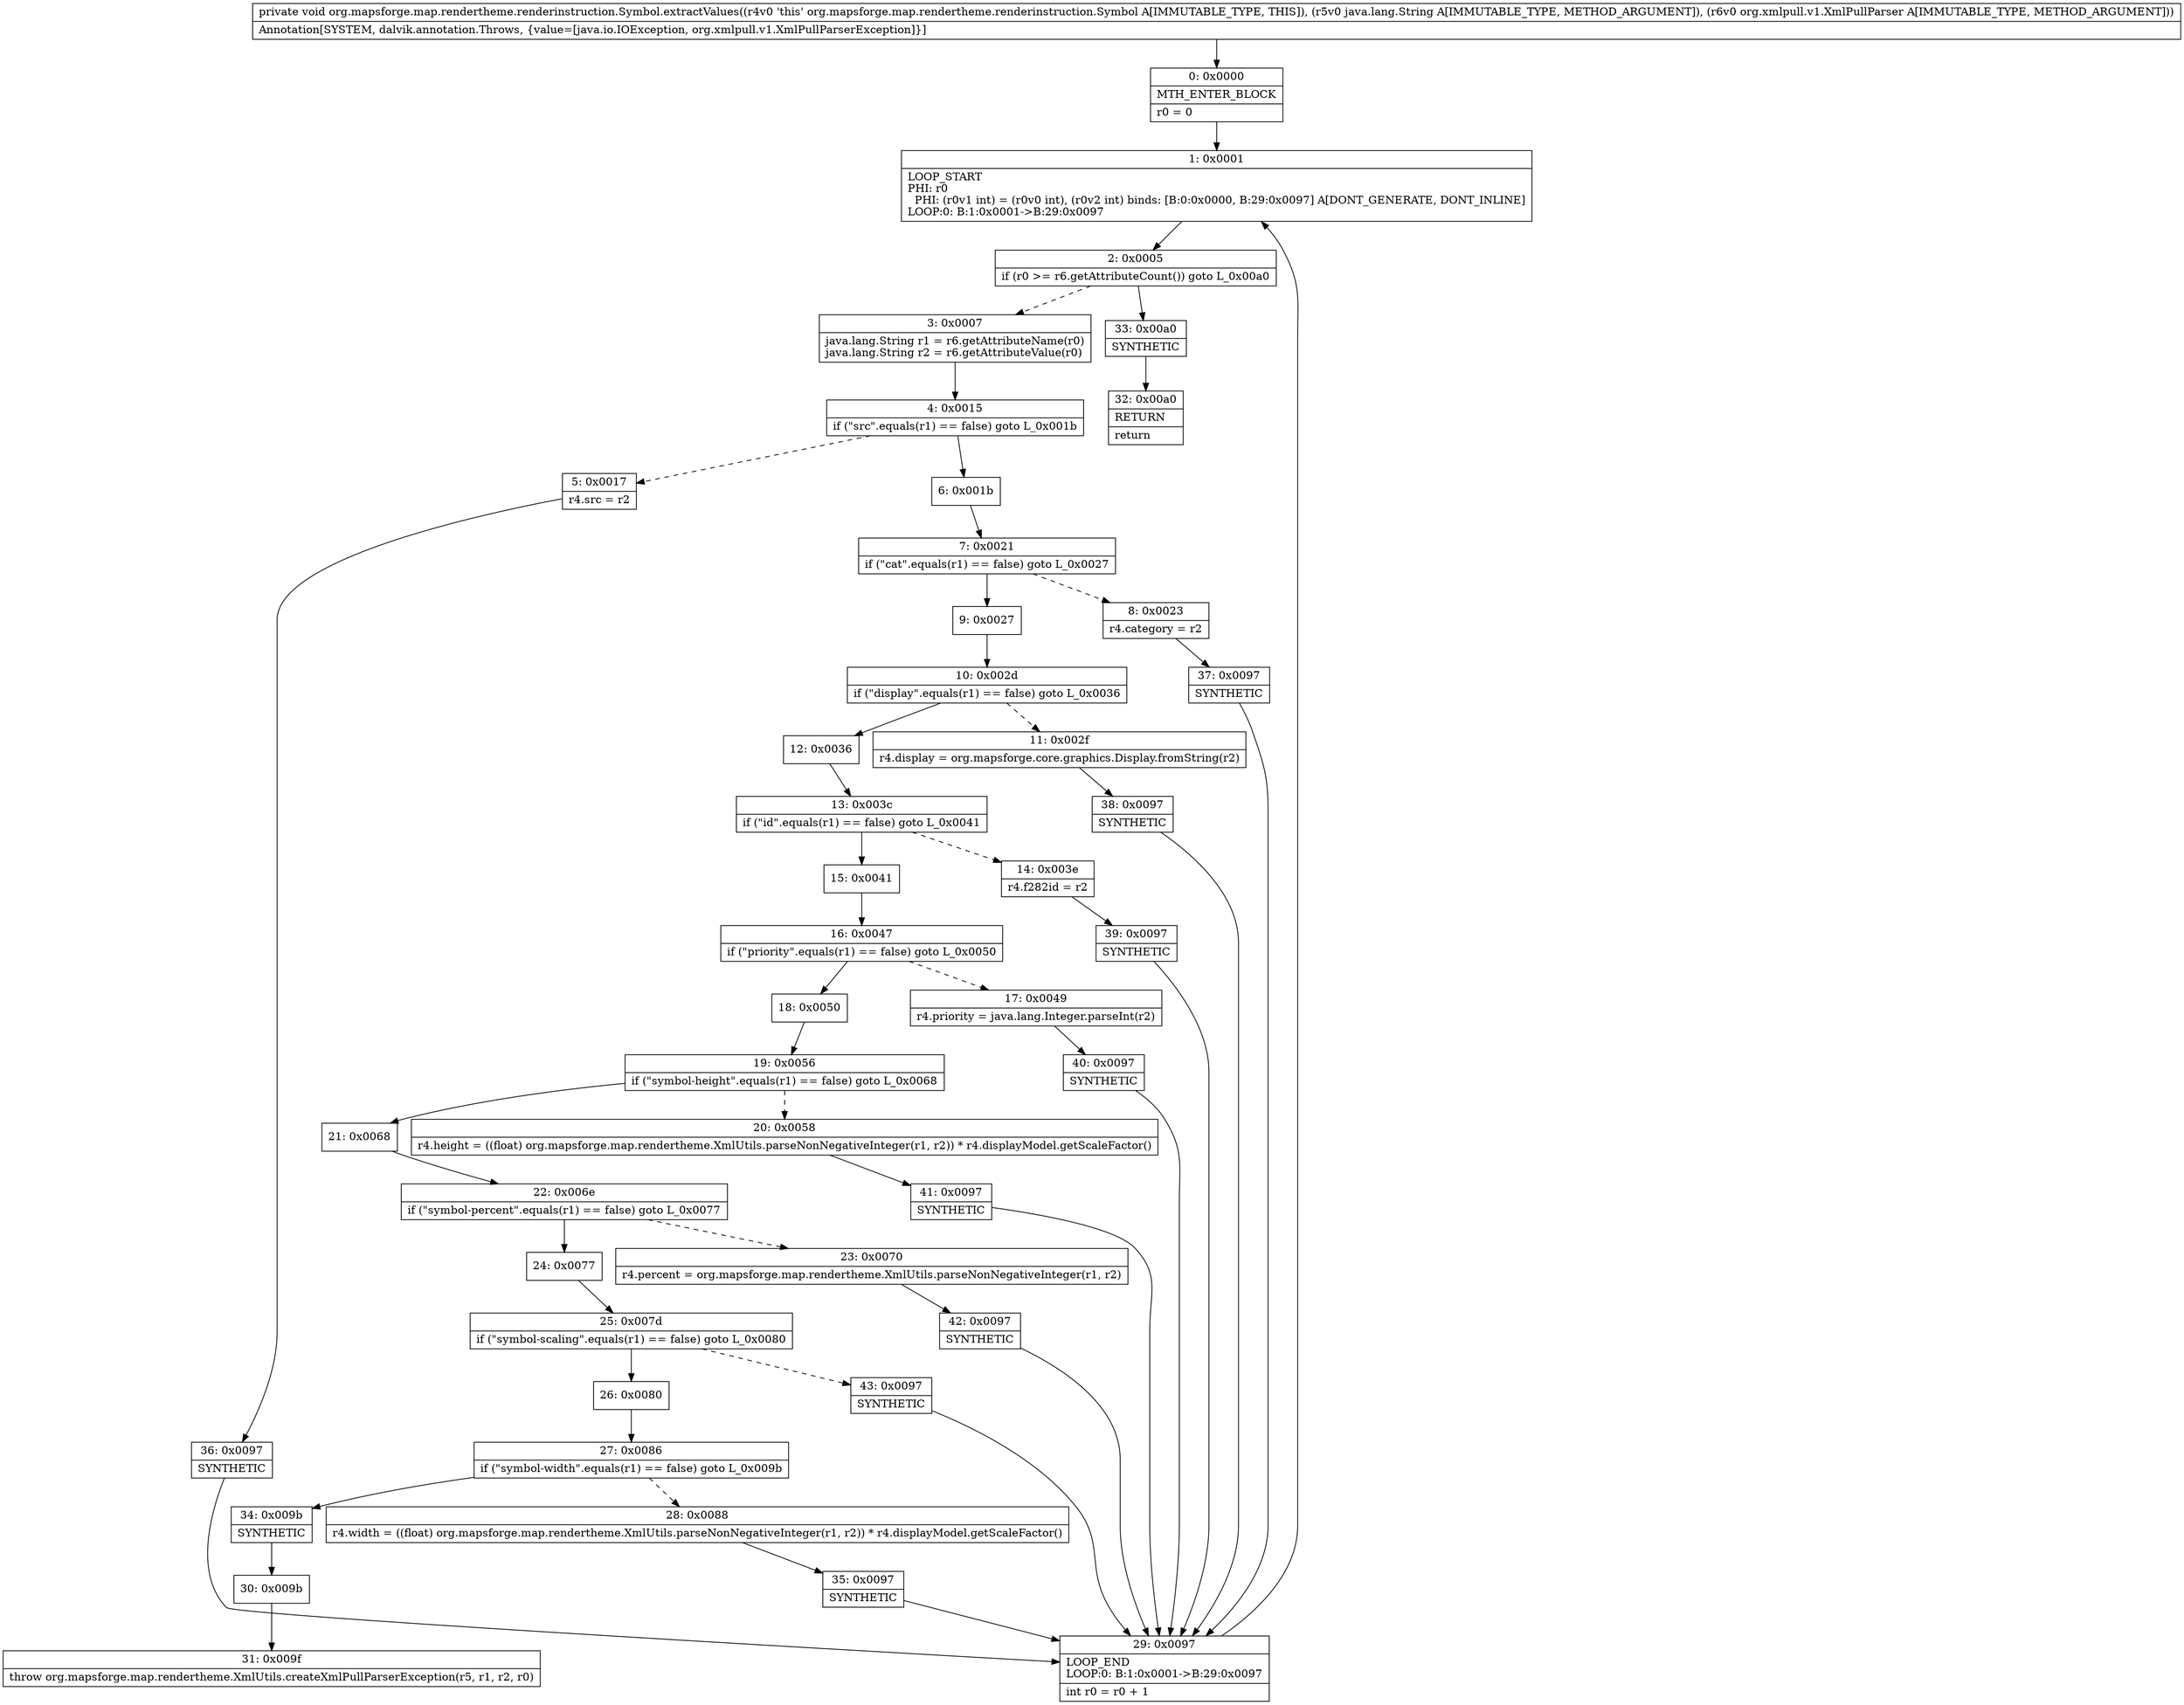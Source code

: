 digraph "CFG fororg.mapsforge.map.rendertheme.renderinstruction.Symbol.extractValues(Ljava\/lang\/String;Lorg\/xmlpull\/v1\/XmlPullParser;)V" {
Node_0 [shape=record,label="{0\:\ 0x0000|MTH_ENTER_BLOCK\l|r0 = 0\l}"];
Node_1 [shape=record,label="{1\:\ 0x0001|LOOP_START\lPHI: r0 \l  PHI: (r0v1 int) = (r0v0 int), (r0v2 int) binds: [B:0:0x0000, B:29:0x0097] A[DONT_GENERATE, DONT_INLINE]\lLOOP:0: B:1:0x0001\-\>B:29:0x0097\l}"];
Node_2 [shape=record,label="{2\:\ 0x0005|if (r0 \>= r6.getAttributeCount()) goto L_0x00a0\l}"];
Node_3 [shape=record,label="{3\:\ 0x0007|java.lang.String r1 = r6.getAttributeName(r0)\ljava.lang.String r2 = r6.getAttributeValue(r0)\l}"];
Node_4 [shape=record,label="{4\:\ 0x0015|if (\"src\".equals(r1) == false) goto L_0x001b\l}"];
Node_5 [shape=record,label="{5\:\ 0x0017|r4.src = r2\l}"];
Node_6 [shape=record,label="{6\:\ 0x001b}"];
Node_7 [shape=record,label="{7\:\ 0x0021|if (\"cat\".equals(r1) == false) goto L_0x0027\l}"];
Node_8 [shape=record,label="{8\:\ 0x0023|r4.category = r2\l}"];
Node_9 [shape=record,label="{9\:\ 0x0027}"];
Node_10 [shape=record,label="{10\:\ 0x002d|if (\"display\".equals(r1) == false) goto L_0x0036\l}"];
Node_11 [shape=record,label="{11\:\ 0x002f|r4.display = org.mapsforge.core.graphics.Display.fromString(r2)\l}"];
Node_12 [shape=record,label="{12\:\ 0x0036}"];
Node_13 [shape=record,label="{13\:\ 0x003c|if (\"id\".equals(r1) == false) goto L_0x0041\l}"];
Node_14 [shape=record,label="{14\:\ 0x003e|r4.f282id = r2\l}"];
Node_15 [shape=record,label="{15\:\ 0x0041}"];
Node_16 [shape=record,label="{16\:\ 0x0047|if (\"priority\".equals(r1) == false) goto L_0x0050\l}"];
Node_17 [shape=record,label="{17\:\ 0x0049|r4.priority = java.lang.Integer.parseInt(r2)\l}"];
Node_18 [shape=record,label="{18\:\ 0x0050}"];
Node_19 [shape=record,label="{19\:\ 0x0056|if (\"symbol\-height\".equals(r1) == false) goto L_0x0068\l}"];
Node_20 [shape=record,label="{20\:\ 0x0058|r4.height = ((float) org.mapsforge.map.rendertheme.XmlUtils.parseNonNegativeInteger(r1, r2)) * r4.displayModel.getScaleFactor()\l}"];
Node_21 [shape=record,label="{21\:\ 0x0068}"];
Node_22 [shape=record,label="{22\:\ 0x006e|if (\"symbol\-percent\".equals(r1) == false) goto L_0x0077\l}"];
Node_23 [shape=record,label="{23\:\ 0x0070|r4.percent = org.mapsforge.map.rendertheme.XmlUtils.parseNonNegativeInteger(r1, r2)\l}"];
Node_24 [shape=record,label="{24\:\ 0x0077}"];
Node_25 [shape=record,label="{25\:\ 0x007d|if (\"symbol\-scaling\".equals(r1) == false) goto L_0x0080\l}"];
Node_26 [shape=record,label="{26\:\ 0x0080}"];
Node_27 [shape=record,label="{27\:\ 0x0086|if (\"symbol\-width\".equals(r1) == false) goto L_0x009b\l}"];
Node_28 [shape=record,label="{28\:\ 0x0088|r4.width = ((float) org.mapsforge.map.rendertheme.XmlUtils.parseNonNegativeInteger(r1, r2)) * r4.displayModel.getScaleFactor()\l}"];
Node_29 [shape=record,label="{29\:\ 0x0097|LOOP_END\lLOOP:0: B:1:0x0001\-\>B:29:0x0097\l|int r0 = r0 + 1\l}"];
Node_30 [shape=record,label="{30\:\ 0x009b}"];
Node_31 [shape=record,label="{31\:\ 0x009f|throw org.mapsforge.map.rendertheme.XmlUtils.createXmlPullParserException(r5, r1, r2, r0)\l}"];
Node_32 [shape=record,label="{32\:\ 0x00a0|RETURN\l|return\l}"];
Node_33 [shape=record,label="{33\:\ 0x00a0|SYNTHETIC\l}"];
Node_34 [shape=record,label="{34\:\ 0x009b|SYNTHETIC\l}"];
Node_35 [shape=record,label="{35\:\ 0x0097|SYNTHETIC\l}"];
Node_36 [shape=record,label="{36\:\ 0x0097|SYNTHETIC\l}"];
Node_37 [shape=record,label="{37\:\ 0x0097|SYNTHETIC\l}"];
Node_38 [shape=record,label="{38\:\ 0x0097|SYNTHETIC\l}"];
Node_39 [shape=record,label="{39\:\ 0x0097|SYNTHETIC\l}"];
Node_40 [shape=record,label="{40\:\ 0x0097|SYNTHETIC\l}"];
Node_41 [shape=record,label="{41\:\ 0x0097|SYNTHETIC\l}"];
Node_42 [shape=record,label="{42\:\ 0x0097|SYNTHETIC\l}"];
Node_43 [shape=record,label="{43\:\ 0x0097|SYNTHETIC\l}"];
MethodNode[shape=record,label="{private void org.mapsforge.map.rendertheme.renderinstruction.Symbol.extractValues((r4v0 'this' org.mapsforge.map.rendertheme.renderinstruction.Symbol A[IMMUTABLE_TYPE, THIS]), (r5v0 java.lang.String A[IMMUTABLE_TYPE, METHOD_ARGUMENT]), (r6v0 org.xmlpull.v1.XmlPullParser A[IMMUTABLE_TYPE, METHOD_ARGUMENT]))  | Annotation[SYSTEM, dalvik.annotation.Throws, \{value=[java.io.IOException, org.xmlpull.v1.XmlPullParserException]\}]\l}"];
MethodNode -> Node_0;
Node_0 -> Node_1;
Node_1 -> Node_2;
Node_2 -> Node_3[style=dashed];
Node_2 -> Node_33;
Node_3 -> Node_4;
Node_4 -> Node_5[style=dashed];
Node_4 -> Node_6;
Node_5 -> Node_36;
Node_6 -> Node_7;
Node_7 -> Node_8[style=dashed];
Node_7 -> Node_9;
Node_8 -> Node_37;
Node_9 -> Node_10;
Node_10 -> Node_11[style=dashed];
Node_10 -> Node_12;
Node_11 -> Node_38;
Node_12 -> Node_13;
Node_13 -> Node_14[style=dashed];
Node_13 -> Node_15;
Node_14 -> Node_39;
Node_15 -> Node_16;
Node_16 -> Node_17[style=dashed];
Node_16 -> Node_18;
Node_17 -> Node_40;
Node_18 -> Node_19;
Node_19 -> Node_20[style=dashed];
Node_19 -> Node_21;
Node_20 -> Node_41;
Node_21 -> Node_22;
Node_22 -> Node_23[style=dashed];
Node_22 -> Node_24;
Node_23 -> Node_42;
Node_24 -> Node_25;
Node_25 -> Node_26;
Node_25 -> Node_43[style=dashed];
Node_26 -> Node_27;
Node_27 -> Node_28[style=dashed];
Node_27 -> Node_34;
Node_28 -> Node_35;
Node_29 -> Node_1;
Node_30 -> Node_31;
Node_33 -> Node_32;
Node_34 -> Node_30;
Node_35 -> Node_29;
Node_36 -> Node_29;
Node_37 -> Node_29;
Node_38 -> Node_29;
Node_39 -> Node_29;
Node_40 -> Node_29;
Node_41 -> Node_29;
Node_42 -> Node_29;
Node_43 -> Node_29;
}

